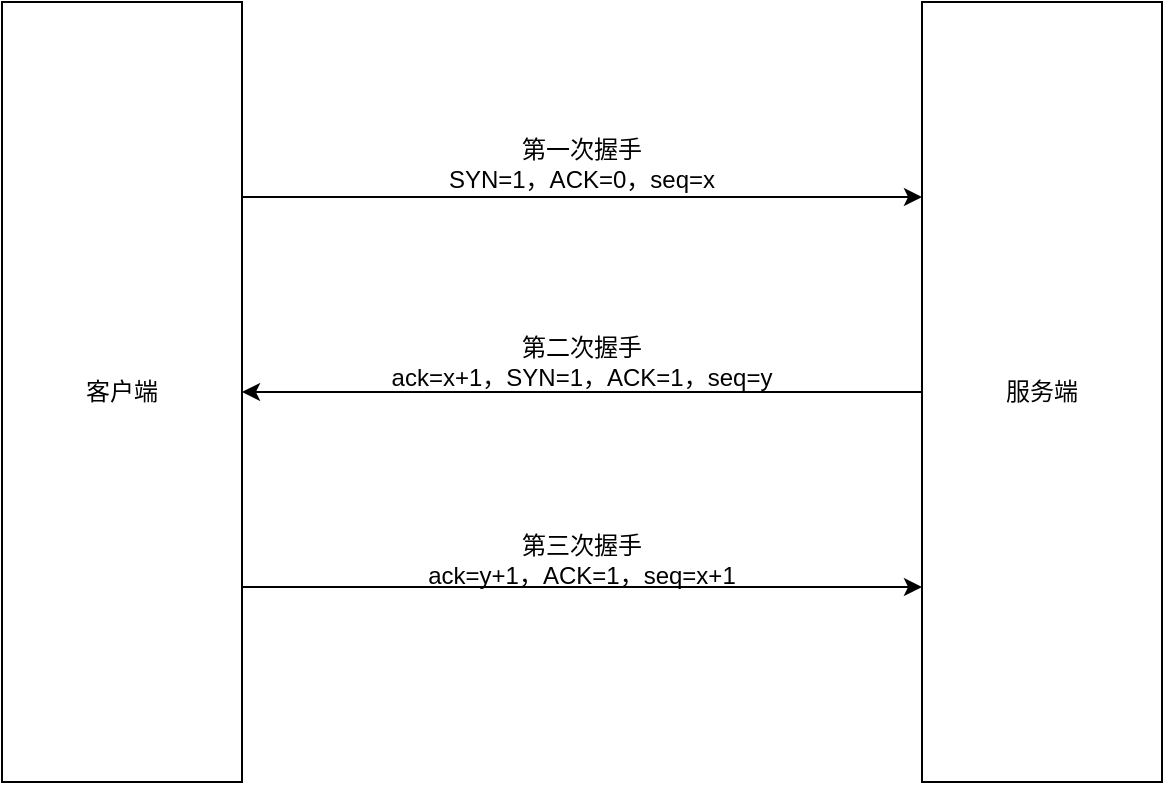 <mxfile version="12.3.1" type="github" pages="1">
  <diagram id="OSrzJBDkfX2Hkb3aKiG7" name="第 1 页">
    <mxGraphModel dx="1422" dy="762" grid="1" gridSize="10" guides="1" tooltips="1" connect="1" arrows="1" fold="1" page="1" pageScale="1" pageWidth="827" pageHeight="1169" math="0" shadow="0">
      <root>
        <mxCell id="0"/>
        <mxCell id="1" parent="0"/>
        <mxCell id="lGmbp9dZUHEOybYDL24D-4" style="edgeStyle=orthogonalEdgeStyle;rounded=0;orthogonalLoop=1;jettySize=auto;html=1;exitX=1;exitY=0.25;exitDx=0;exitDy=0;entryX=0;entryY=0.25;entryDx=0;entryDy=0;" edge="1" parent="1" source="lGmbp9dZUHEOybYDL24D-1" target="lGmbp9dZUHEOybYDL24D-2">
          <mxGeometry relative="1" as="geometry"/>
        </mxCell>
        <mxCell id="lGmbp9dZUHEOybYDL24D-9" style="edgeStyle=orthogonalEdgeStyle;rounded=0;orthogonalLoop=1;jettySize=auto;html=1;exitX=1;exitY=0.75;exitDx=0;exitDy=0;entryX=0;entryY=0.75;entryDx=0;entryDy=0;" edge="1" parent="1" source="lGmbp9dZUHEOybYDL24D-1" target="lGmbp9dZUHEOybYDL24D-2">
          <mxGeometry relative="1" as="geometry"/>
        </mxCell>
        <mxCell id="lGmbp9dZUHEOybYDL24D-1" value="客户端" style="rounded=0;whiteSpace=wrap;html=1;" vertex="1" parent="1">
          <mxGeometry x="100" y="194" width="120" height="390" as="geometry"/>
        </mxCell>
        <mxCell id="lGmbp9dZUHEOybYDL24D-7" style="edgeStyle=orthogonalEdgeStyle;rounded=0;orthogonalLoop=1;jettySize=auto;html=1;entryX=1;entryY=0.5;entryDx=0;entryDy=0;" edge="1" parent="1" source="lGmbp9dZUHEOybYDL24D-2" target="lGmbp9dZUHEOybYDL24D-1">
          <mxGeometry relative="1" as="geometry"/>
        </mxCell>
        <mxCell id="lGmbp9dZUHEOybYDL24D-2" value="服务端" style="rounded=0;whiteSpace=wrap;html=1;" vertex="1" parent="1">
          <mxGeometry x="560" y="194" width="120" height="390" as="geometry"/>
        </mxCell>
        <mxCell id="lGmbp9dZUHEOybYDL24D-6" value="第一次握手&lt;br&gt;SYN=1，ACK=0，seq=x" style="text;html=1;strokeColor=none;fillColor=none;align=center;verticalAlign=middle;whiteSpace=wrap;rounded=0;" vertex="1" parent="1">
          <mxGeometry x="310" y="260" width="160" height="30" as="geometry"/>
        </mxCell>
        <mxCell id="lGmbp9dZUHEOybYDL24D-8" value="第二次握手&lt;br&gt;ack=x+1，SYN=1，ACK=1，seq=y" style="text;html=1;strokeColor=none;fillColor=none;align=center;verticalAlign=middle;whiteSpace=wrap;rounded=0;" vertex="1" parent="1">
          <mxGeometry x="290" y="359" width="200" height="30" as="geometry"/>
        </mxCell>
        <mxCell id="lGmbp9dZUHEOybYDL24D-10" value="第三次握手&lt;br&gt;ack=y+1，ACK=1，seq=x+1" style="text;html=1;strokeColor=none;fillColor=none;align=center;verticalAlign=middle;whiteSpace=wrap;rounded=0;" vertex="1" parent="1">
          <mxGeometry x="290" y="458" width="200" height="30" as="geometry"/>
        </mxCell>
      </root>
    </mxGraphModel>
  </diagram>
</mxfile>
